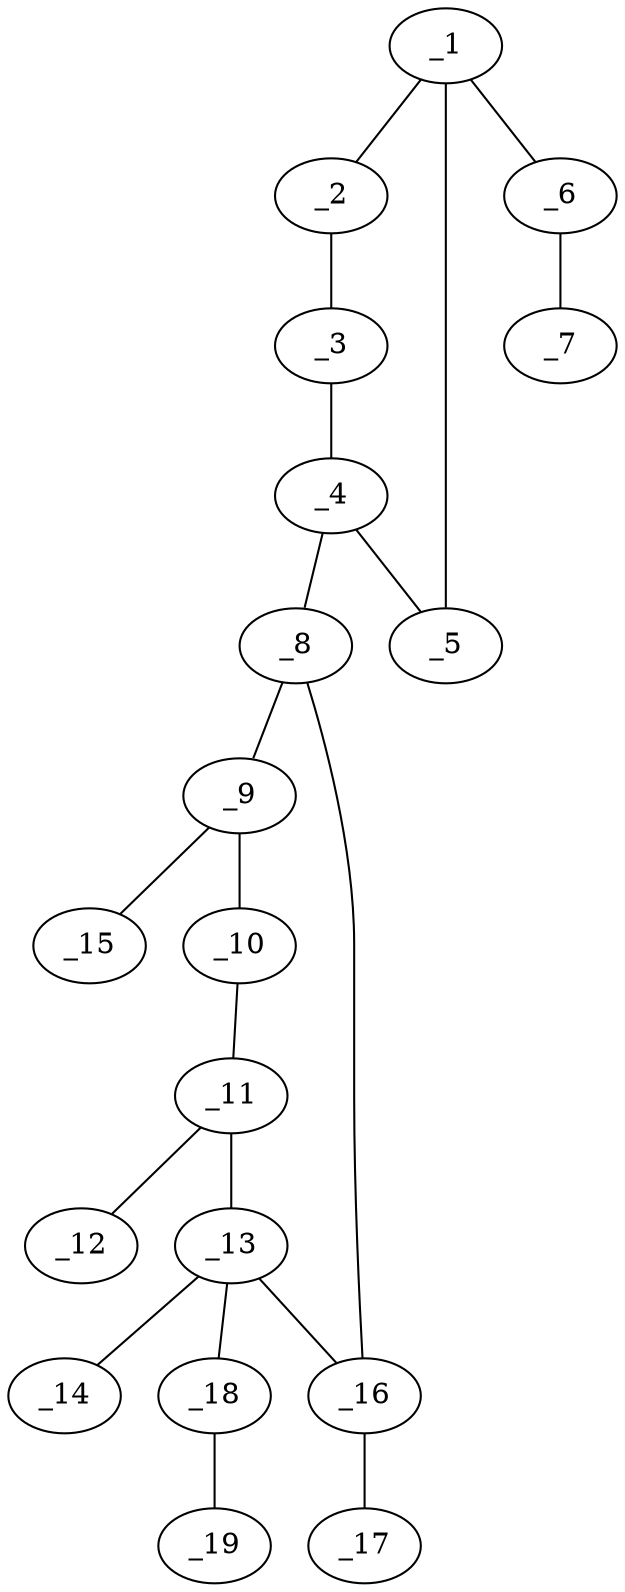 graph molid647648 {
	_1	 [charge=0,
		chem=1,
		symbol="C  ",
		x="3.5823",
		y="-1.6012"];
	_2	 [charge=0,
		chem=1,
		symbol="C  ",
		x="4.0823",
		y="-2.4672"];
	_1 -- _2	 [valence=1];
	_5	 [charge=0,
		chem=2,
		symbol="O  ",
		x="4.2514",
		y="-0.8581"];
	_1 -- _5	 [valence=1];
	_6	 [charge=0,
		chem=1,
		symbol="C  ",
		x="2.5878",
		y="-1.4967"];
	_1 -- _6	 [valence=1];
	_3	 [charge=0,
		chem=1,
		symbol="C  ",
		x="5.0605",
		y="-2.2593"];
	_2 -- _3	 [valence=2];
	_4	 [charge=0,
		chem=1,
		symbol="C  ",
		x="5.165",
		y="-1.2648"];
	_3 -- _4	 [valence=1];
	_4 -- _5	 [valence=1];
	_8	 [charge=0,
		chem=4,
		symbol="N  ",
		x="6.031",
		y="-0.7648"];
	_4 -- _8	 [valence=1];
	_7	 [charge=0,
		chem=2,
		symbol="O  ",
		x=2,
		y="-2.3057"];
	_6 -- _7	 [valence=1];
	_9	 [charge=0,
		chem=1,
		symbol="C  ",
		x="6.897",
		y="-1.2648"];
	_8 -- _9	 [valence=1];
	_16	 [charge=0,
		chem=1,
		symbol="C  ",
		x="6.031",
		y="0.2352"];
	_8 -- _16	 [valence=1];
	_10	 [charge=0,
		chem=4,
		symbol="N  ",
		x="7.7631",
		y="-0.7648"];
	_9 -- _10	 [valence=1];
	_15	 [charge=0,
		chem=2,
		symbol="O  ",
		x="6.897",
		y="-2.2648"];
	_9 -- _15	 [valence=2];
	_11	 [charge=0,
		chem=1,
		symbol="C  ",
		x="7.7631",
		y="0.2352"];
	_10 -- _11	 [valence=1];
	_12	 [charge=0,
		chem=2,
		symbol="O  ",
		x="8.6291",
		y="0.7352"];
	_11 -- _12	 [valence=2];
	_13	 [charge=0,
		chem=1,
		symbol="C  ",
		x="6.897",
		y="0.7352"];
	_11 -- _13	 [valence=1];
	_14	 [charge=0,
		chem=1,
		symbol="C  ",
		x="6.397",
		y="1.6012"];
	_13 -- _14	 [valence=1];
	_13 -- _16	 [valence=1];
	_18	 [charge=0,
		chem=2,
		symbol="O  ",
		x="7.397",
		y="1.6012"];
	_13 -- _18	 [valence=1];
	_17	 [charge=0,
		chem=2,
		symbol="O  ",
		x="5.165",
		y="0.7352"];
	_16 -- _17	 [valence=1];
	_19	 [charge=0,
		chem=1,
		symbol="C  ",
		x="6.8971",
		y="2.4672"];
	_18 -- _19	 [valence=1];
}
